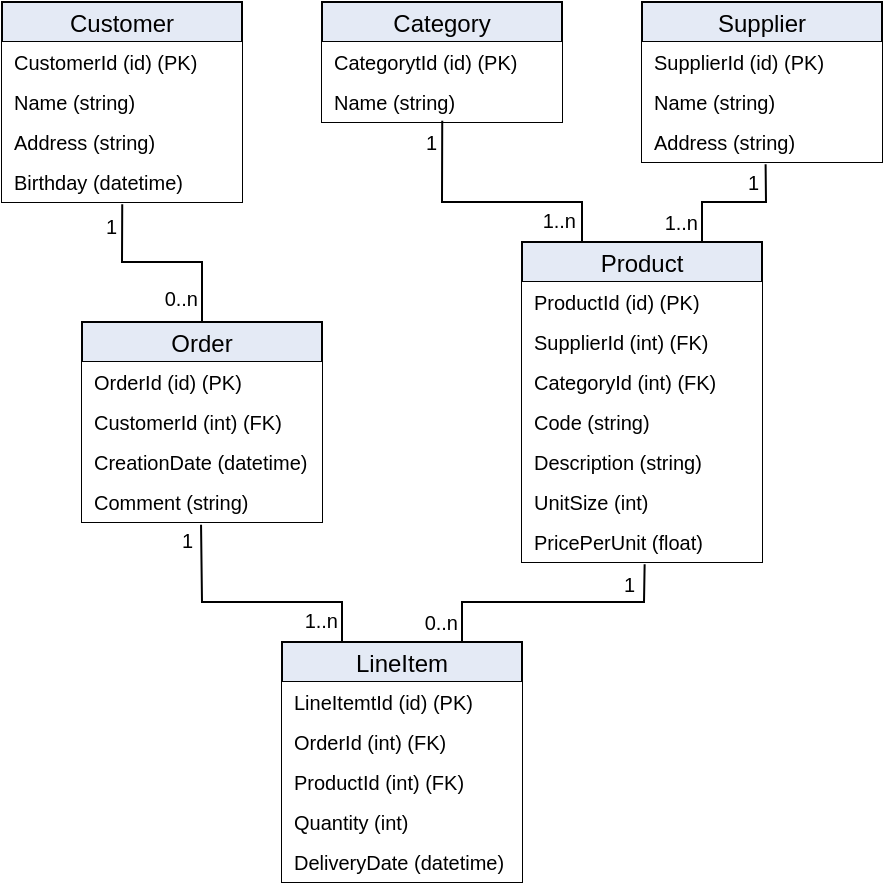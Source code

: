 <mxfile version="17.4.5" type="device"><diagram id="R2lEEEUBdFMjLlhIrx00" name="Page-1"><mxGraphModel dx="862" dy="475" grid="1" gridSize="10" guides="1" tooltips="1" connect="1" arrows="1" fold="1" page="1" pageScale="1" pageWidth="850" pageHeight="1100" math="0" shadow="0" extFonts="Permanent Marker^https://fonts.googleapis.com/css?family=Permanent+Marker"><root><mxCell id="0"/><mxCell id="1" parent="0"/><mxCell id="Bzs8nfibaLMPDngO-iCo-18" value="Product" style="swimlane;fontStyle=0;childLayout=stackLayout;horizontal=1;startSize=20;horizontalStack=0;resizeParent=1;resizeParentMax=0;resizeLast=0;collapsible=1;marginBottom=0;fillColor=#E4EAF5;" parent="1" vertex="1"><mxGeometry x="500" y="240" width="120" height="160" as="geometry"/></mxCell><mxCell id="Bzs8nfibaLMPDngO-iCo-31" value="ProductId (id) (PK)" style="text;strokeColor=none;fillColor=#FFFFFF;align=left;verticalAlign=middle;spacingLeft=4;spacingRight=4;overflow=hidden;points=[[0,0.5],[1,0.5]];portConstraint=eastwest;rotatable=0;fontSize=10;" parent="Bzs8nfibaLMPDngO-iCo-18" vertex="1"><mxGeometry y="20" width="120" height="20" as="geometry"/></mxCell><mxCell id="Bzs8nfibaLMPDngO-iCo-32" value="SupplierId (int) (FK)" style="text;strokeColor=none;fillColor=#FFFFFF;align=left;verticalAlign=middle;spacingLeft=4;spacingRight=4;overflow=hidden;points=[[0,0.5],[1,0.5]];portConstraint=eastwest;rotatable=0;fontSize=10;" parent="Bzs8nfibaLMPDngO-iCo-18" vertex="1"><mxGeometry y="40" width="120" height="20" as="geometry"/></mxCell><mxCell id="Bzs8nfibaLMPDngO-iCo-25" value="CategoryId (int) (FK)" style="text;strokeColor=none;fillColor=#FFFFFF;align=left;verticalAlign=middle;spacingLeft=4;spacingRight=4;overflow=hidden;points=[[0,0.5],[1,0.5]];portConstraint=eastwest;rotatable=0;fontSize=10;" parent="Bzs8nfibaLMPDngO-iCo-18" vertex="1"><mxGeometry y="60" width="120" height="20" as="geometry"/></mxCell><mxCell id="Bzs8nfibaLMPDngO-iCo-26" value="Code (string)" style="text;strokeColor=none;fillColor=#FFFFFF;align=left;verticalAlign=middle;spacingLeft=4;spacingRight=4;overflow=hidden;points=[[0,0.5],[1,0.5]];portConstraint=eastwest;rotatable=0;fontSize=10;" parent="Bzs8nfibaLMPDngO-iCo-18" vertex="1"><mxGeometry y="80" width="120" height="20" as="geometry"/></mxCell><mxCell id="Bzs8nfibaLMPDngO-iCo-27" value="Description (string)" style="text;strokeColor=none;fillColor=#FFFFFF;align=left;verticalAlign=middle;spacingLeft=4;spacingRight=4;overflow=hidden;points=[[0,0.5],[1,0.5]];portConstraint=eastwest;rotatable=0;fontSize=10;" parent="Bzs8nfibaLMPDngO-iCo-18" vertex="1"><mxGeometry y="100" width="120" height="20" as="geometry"/></mxCell><mxCell id="Bzs8nfibaLMPDngO-iCo-28" value="UnitSize (int)" style="text;strokeColor=none;fillColor=#FFFFFF;align=left;verticalAlign=middle;spacingLeft=4;spacingRight=4;overflow=hidden;points=[[0,0.5],[1,0.5]];portConstraint=eastwest;rotatable=0;fontSize=10;" parent="Bzs8nfibaLMPDngO-iCo-18" vertex="1"><mxGeometry y="120" width="120" height="20" as="geometry"/></mxCell><mxCell id="Bzs8nfibaLMPDngO-iCo-29" value="PricePerUnit (float)" style="text;strokeColor=none;fillColor=#FFFFFF;align=left;verticalAlign=middle;spacingLeft=4;spacingRight=4;overflow=hidden;points=[[0,0.5],[1,0.5]];portConstraint=eastwest;rotatable=0;fontSize=10;" parent="Bzs8nfibaLMPDngO-iCo-18" vertex="1"><mxGeometry y="140" width="120" height="20" as="geometry"/></mxCell><mxCell id="Bzs8nfibaLMPDngO-iCo-37" value="Order" style="swimlane;fontStyle=0;childLayout=stackLayout;horizontal=1;startSize=20;horizontalStack=0;resizeParent=1;resizeParentMax=0;resizeLast=0;collapsible=1;marginBottom=0;fillColor=#E4EAF5;" parent="1" vertex="1"><mxGeometry x="280" y="280" width="120" height="100" as="geometry"/></mxCell><mxCell id="Bzs8nfibaLMPDngO-iCo-38" value="OrderId (id) (PK)" style="text;strokeColor=none;fillColor=#FFFFFF;align=left;verticalAlign=middle;spacingLeft=4;spacingRight=4;overflow=hidden;points=[[0,0.5],[1,0.5]];portConstraint=eastwest;rotatable=0;fontSize=10;" parent="Bzs8nfibaLMPDngO-iCo-37" vertex="1"><mxGeometry y="20" width="120" height="20" as="geometry"/></mxCell><mxCell id="Bzs8nfibaLMPDngO-iCo-39" value="CustomerId (int) (FK)" style="text;strokeColor=none;fillColor=#FFFFFF;align=left;verticalAlign=middle;spacingLeft=4;spacingRight=4;overflow=hidden;points=[[0,0.5],[1,0.5]];portConstraint=eastwest;rotatable=0;fontSize=10;" parent="Bzs8nfibaLMPDngO-iCo-37" vertex="1"><mxGeometry y="40" width="120" height="20" as="geometry"/></mxCell><mxCell id="Bzs8nfibaLMPDngO-iCo-40" value="CreationDate (datetime)" style="text;strokeColor=none;fillColor=#FFFFFF;align=left;verticalAlign=middle;spacingLeft=4;spacingRight=4;overflow=hidden;points=[[0,0.5],[1,0.5]];portConstraint=eastwest;rotatable=0;fontSize=10;" parent="Bzs8nfibaLMPDngO-iCo-37" vertex="1"><mxGeometry y="60" width="120" height="20" as="geometry"/></mxCell><mxCell id="Bzs8nfibaLMPDngO-iCo-41" value="Comment (string)" style="text;strokeColor=none;fillColor=#FFFFFF;align=left;verticalAlign=middle;spacingLeft=4;spacingRight=4;overflow=hidden;points=[[0,0.5],[1,0.5]];portConstraint=eastwest;rotatable=0;fontSize=10;" parent="Bzs8nfibaLMPDngO-iCo-37" vertex="1"><mxGeometry y="80" width="120" height="20" as="geometry"/></mxCell><mxCell id="Bzs8nfibaLMPDngO-iCo-45" value="Customer" style="swimlane;fontStyle=0;childLayout=stackLayout;horizontal=1;startSize=20;horizontalStack=0;resizeParent=1;resizeParentMax=0;resizeLast=0;collapsible=1;marginBottom=0;fillColor=#E4EAF5;" parent="1" vertex="1"><mxGeometry x="240" y="120" width="120" height="100" as="geometry"/></mxCell><mxCell id="Bzs8nfibaLMPDngO-iCo-46" value="CustomerId (id) (PK)" style="text;strokeColor=none;fillColor=#FFFFFF;align=left;verticalAlign=middle;spacingLeft=4;spacingRight=4;overflow=hidden;points=[[0,0.5],[1,0.5]];portConstraint=eastwest;rotatable=0;fontSize=10;" parent="Bzs8nfibaLMPDngO-iCo-45" vertex="1"><mxGeometry y="20" width="120" height="20" as="geometry"/></mxCell><mxCell id="Bzs8nfibaLMPDngO-iCo-48" value="Name (string)" style="text;strokeColor=none;fillColor=#FFFFFF;align=left;verticalAlign=middle;spacingLeft=4;spacingRight=4;overflow=hidden;points=[[0,0.5],[1,0.5]];portConstraint=eastwest;rotatable=0;fontSize=10;" parent="Bzs8nfibaLMPDngO-iCo-45" vertex="1"><mxGeometry y="40" width="120" height="20" as="geometry"/></mxCell><mxCell id="Bzs8nfibaLMPDngO-iCo-49" value="Address (string)" style="text;strokeColor=none;fillColor=#FFFFFF;align=left;verticalAlign=middle;spacingLeft=4;spacingRight=4;overflow=hidden;points=[[0,0.5],[1,0.5]];portConstraint=eastwest;rotatable=0;fontSize=10;" parent="Bzs8nfibaLMPDngO-iCo-45" vertex="1"><mxGeometry y="60" width="120" height="20" as="geometry"/></mxCell><mxCell id="Bzs8nfibaLMPDngO-iCo-50" value="Birthday (datetime)" style="text;strokeColor=none;fillColor=#FFFFFF;align=left;verticalAlign=middle;spacingLeft=4;spacingRight=4;overflow=hidden;points=[[0,0.5],[1,0.5]];portConstraint=eastwest;rotatable=0;fontSize=10;" parent="Bzs8nfibaLMPDngO-iCo-45" vertex="1"><mxGeometry y="80" width="120" height="20" as="geometry"/></mxCell><mxCell id="Bzs8nfibaLMPDngO-iCo-53" value="LineItem" style="swimlane;fontStyle=0;childLayout=stackLayout;horizontal=1;startSize=20;horizontalStack=0;resizeParent=1;resizeParentMax=0;resizeLast=0;collapsible=1;marginBottom=0;fillColor=#E4EAF5;" parent="1" vertex="1"><mxGeometry x="380" y="440" width="120" height="120" as="geometry"/></mxCell><mxCell id="Bzs8nfibaLMPDngO-iCo-54" value="LineItemtId (id) (PK)" style="text;strokeColor=none;fillColor=#FFFFFF;align=left;verticalAlign=middle;spacingLeft=4;spacingRight=4;overflow=hidden;points=[[0,0.5],[1,0.5]];portConstraint=eastwest;rotatable=0;fontSize=10;" parent="Bzs8nfibaLMPDngO-iCo-53" vertex="1"><mxGeometry y="20" width="120" height="20" as="geometry"/></mxCell><mxCell id="Bzs8nfibaLMPDngO-iCo-55" value="OrderId (int) (FK)" style="text;strokeColor=none;fillColor=#FFFFFF;align=left;verticalAlign=middle;spacingLeft=4;spacingRight=4;overflow=hidden;points=[[0,0.5],[1,0.5]];portConstraint=eastwest;rotatable=0;fontSize=10;" parent="Bzs8nfibaLMPDngO-iCo-53" vertex="1"><mxGeometry y="40" width="120" height="20" as="geometry"/></mxCell><mxCell id="Bzs8nfibaLMPDngO-iCo-56" value="ProductId (int) (FK)" style="text;strokeColor=none;fillColor=#FFFFFF;align=left;verticalAlign=middle;spacingLeft=4;spacingRight=4;overflow=hidden;points=[[0,0.5],[1,0.5]];portConstraint=eastwest;rotatable=0;fontSize=10;" parent="Bzs8nfibaLMPDngO-iCo-53" vertex="1"><mxGeometry y="60" width="120" height="20" as="geometry"/></mxCell><mxCell id="Bzs8nfibaLMPDngO-iCo-57" value="Quantity (int)" style="text;strokeColor=none;fillColor=#FFFFFF;align=left;verticalAlign=middle;spacingLeft=4;spacingRight=4;overflow=hidden;points=[[0,0.5],[1,0.5]];portConstraint=eastwest;rotatable=0;fontSize=10;" parent="Bzs8nfibaLMPDngO-iCo-53" vertex="1"><mxGeometry y="80" width="120" height="20" as="geometry"/></mxCell><mxCell id="Bzs8nfibaLMPDngO-iCo-58" value="DeliveryDate (datetime)" style="text;strokeColor=none;fillColor=#FFFFFF;align=left;verticalAlign=middle;spacingLeft=4;spacingRight=4;overflow=hidden;points=[[0,0.5],[1,0.5]];portConstraint=eastwest;rotatable=0;fontSize=10;" parent="Bzs8nfibaLMPDngO-iCo-53" vertex="1"><mxGeometry y="100" width="120" height="20" as="geometry"/></mxCell><mxCell id="Bzs8nfibaLMPDngO-iCo-61" value="Category" style="swimlane;fontStyle=0;childLayout=stackLayout;horizontal=1;startSize=20;horizontalStack=0;resizeParent=1;resizeParentMax=0;resizeLast=0;collapsible=1;marginBottom=0;fillColor=#E4EAF5;" parent="1" vertex="1"><mxGeometry x="400" y="120" width="120" height="60" as="geometry"/></mxCell><mxCell id="Bzs8nfibaLMPDngO-iCo-62" value="CategorytId (id) (PK)" style="text;strokeColor=none;fillColor=#FFFFFF;align=left;verticalAlign=middle;spacingLeft=4;spacingRight=4;overflow=hidden;points=[[0,0.5],[1,0.5]];portConstraint=eastwest;rotatable=0;fontSize=10;" parent="Bzs8nfibaLMPDngO-iCo-61" vertex="1"><mxGeometry y="20" width="120" height="20" as="geometry"/></mxCell><mxCell id="Bzs8nfibaLMPDngO-iCo-63" value="Name (string)" style="text;strokeColor=none;fillColor=#FFFFFF;align=left;verticalAlign=middle;spacingLeft=4;spacingRight=4;overflow=hidden;points=[[0,0.5],[1,0.5]];portConstraint=eastwest;rotatable=0;fontSize=10;" parent="Bzs8nfibaLMPDngO-iCo-61" vertex="1"><mxGeometry y="40" width="120" height="20" as="geometry"/></mxCell><mxCell id="Bzs8nfibaLMPDngO-iCo-67" value="Supplier" style="swimlane;fontStyle=0;childLayout=stackLayout;horizontal=1;startSize=20;horizontalStack=0;resizeParent=1;resizeParentMax=0;resizeLast=0;collapsible=1;marginBottom=0;fillColor=#E4EAF5;" parent="1" vertex="1"><mxGeometry x="560" y="120" width="120" height="80" as="geometry"/></mxCell><mxCell id="Bzs8nfibaLMPDngO-iCo-68" value="SupplierId (id) (PK)" style="text;strokeColor=none;fillColor=#FFFFFF;align=left;verticalAlign=middle;spacingLeft=4;spacingRight=4;overflow=hidden;points=[[0,0.5],[1,0.5]];portConstraint=eastwest;rotatable=0;fontSize=10;" parent="Bzs8nfibaLMPDngO-iCo-67" vertex="1"><mxGeometry y="20" width="120" height="20" as="geometry"/></mxCell><mxCell id="Bzs8nfibaLMPDngO-iCo-69" value="Name (string)" style="text;strokeColor=none;fillColor=#FFFFFF;align=left;verticalAlign=middle;spacingLeft=4;spacingRight=4;overflow=hidden;points=[[0,0.5],[1,0.5]];portConstraint=eastwest;rotatable=0;fontSize=10;" parent="Bzs8nfibaLMPDngO-iCo-67" vertex="1"><mxGeometry y="40" width="120" height="20" as="geometry"/></mxCell><mxCell id="Bzs8nfibaLMPDngO-iCo-70" value="Address (string)" style="text;strokeColor=none;fillColor=#FFFFFF;align=left;verticalAlign=middle;spacingLeft=4;spacingRight=4;overflow=hidden;points=[[0,0.5],[1,0.5]];portConstraint=eastwest;rotatable=0;fontSize=10;" parent="Bzs8nfibaLMPDngO-iCo-67" vertex="1"><mxGeometry y="60" width="120" height="20" as="geometry"/></mxCell><mxCell id="Bzs8nfibaLMPDngO-iCo-73" value="" style="endArrow=none;html=1;rounded=0;fontSize=10;endFill=0;exitX=0.501;exitY=0.971;exitDx=0;exitDy=0;entryX=0.25;entryY=0;entryDx=0;entryDy=0;exitPerimeter=0;" parent="1" source="Bzs8nfibaLMPDngO-iCo-63" target="Bzs8nfibaLMPDngO-iCo-18" edge="1"><mxGeometry relative="1" as="geometry"><mxPoint x="350" y="310" as="sourcePoint"/><mxPoint x="510" y="310" as="targetPoint"/><Array as="points"><mxPoint x="460" y="220"/><mxPoint x="530" y="220"/></Array></mxGeometry></mxCell><mxCell id="Bzs8nfibaLMPDngO-iCo-75" value="1" style="edgeLabel;resizable=0;html=1;align=left;verticalAlign=bottom;fontSize=10;labelBackgroundColor=none;" parent="Bzs8nfibaLMPDngO-iCo-73" connectable="0" vertex="1"><mxGeometry x="-1" relative="1" as="geometry"><mxPoint x="-10" y="19" as="offset"/></mxGeometry></mxCell><mxCell id="Bzs8nfibaLMPDngO-iCo-76" value="1..n" style="edgeLabel;resizable=0;html=1;align=right;verticalAlign=bottom;fontSize=10;labelBackgroundColor=none;" parent="Bzs8nfibaLMPDngO-iCo-73" connectable="0" vertex="1"><mxGeometry x="1" relative="1" as="geometry"><mxPoint x="-3" y="-2" as="offset"/></mxGeometry></mxCell><mxCell id="Bzs8nfibaLMPDngO-iCo-77" value="" style="endArrow=none;html=1;rounded=0;fontSize=10;endFill=0;exitX=0.515;exitY=1.057;exitDx=0;exitDy=0;entryX=0.75;entryY=0;entryDx=0;entryDy=0;exitPerimeter=0;" parent="1" source="Bzs8nfibaLMPDngO-iCo-70" target="Bzs8nfibaLMPDngO-iCo-18" edge="1"><mxGeometry relative="1" as="geometry"><mxPoint x="400" y="190" as="sourcePoint"/><mxPoint x="480" y="310" as="targetPoint"/><Array as="points"><mxPoint x="622" y="220"/><mxPoint x="590" y="220"/></Array></mxGeometry></mxCell><mxCell id="Bzs8nfibaLMPDngO-iCo-78" value="1" style="edgeLabel;resizable=0;html=1;align=left;verticalAlign=bottom;fontSize=10;labelBackgroundColor=none;" parent="Bzs8nfibaLMPDngO-iCo-77" connectable="0" vertex="1"><mxGeometry x="-1" relative="1" as="geometry"><mxPoint x="-11" y="17" as="offset"/></mxGeometry></mxCell><mxCell id="Bzs8nfibaLMPDngO-iCo-79" value="1..n" style="edgeLabel;resizable=0;html=1;align=right;verticalAlign=bottom;fontSize=10;labelBackgroundColor=none;" parent="Bzs8nfibaLMPDngO-iCo-77" connectable="0" vertex="1"><mxGeometry x="1" relative="1" as="geometry"><mxPoint x="-2" y="-2" as="offset"/></mxGeometry></mxCell><mxCell id="Bzs8nfibaLMPDngO-iCo-80" value="" style="endArrow=none;html=1;rounded=0;fontSize=10;endFill=0;exitX=0.501;exitY=1.057;exitDx=0;exitDy=0;entryX=0.5;entryY=0;entryDx=0;entryDy=0;exitPerimeter=0;" parent="1" source="Bzs8nfibaLMPDngO-iCo-50" target="Bzs8nfibaLMPDngO-iCo-37" edge="1"><mxGeometry relative="1" as="geometry"><mxPoint x="410" y="160" as="sourcePoint"/><mxPoint x="170" y="280" as="targetPoint"/><Array as="points"><mxPoint x="300" y="250"/><mxPoint x="340" y="250"/></Array></mxGeometry></mxCell><mxCell id="Bzs8nfibaLMPDngO-iCo-81" value="1" style="edgeLabel;resizable=0;html=1;align=left;verticalAlign=bottom;fontSize=10;labelBackgroundColor=none;" parent="Bzs8nfibaLMPDngO-iCo-80" connectable="0" vertex="1"><mxGeometry x="-1" relative="1" as="geometry"><mxPoint x="-10" y="19" as="offset"/></mxGeometry></mxCell><mxCell id="Bzs8nfibaLMPDngO-iCo-82" value="0..n" style="edgeLabel;resizable=0;html=1;align=right;verticalAlign=bottom;fontSize=10;labelBackgroundColor=none;" parent="Bzs8nfibaLMPDngO-iCo-80" connectable="0" vertex="1"><mxGeometry x="1" relative="1" as="geometry"><mxPoint x="-2" y="-4" as="offset"/></mxGeometry></mxCell><mxCell id="Bzs8nfibaLMPDngO-iCo-83" value="" style="endArrow=none;html=1;rounded=0;fontSize=10;endFill=0;exitX=0.496;exitY=1.071;exitDx=0;exitDy=0;entryX=0.25;entryY=0;entryDx=0;entryDy=0;exitPerimeter=0;" parent="1" source="Bzs8nfibaLMPDngO-iCo-41" target="Bzs8nfibaLMPDngO-iCo-53" edge="1"><mxGeometry relative="1" as="geometry"><mxPoint x="470.12" y="189.42" as="sourcePoint"/><mxPoint x="540" y="270" as="targetPoint"/><Array as="points"><mxPoint x="340" y="420"/><mxPoint x="410" y="420"/></Array></mxGeometry></mxCell><mxCell id="Bzs8nfibaLMPDngO-iCo-84" value="1" style="edgeLabel;resizable=0;html=1;align=left;verticalAlign=bottom;fontSize=10;labelBackgroundColor=none;" parent="Bzs8nfibaLMPDngO-iCo-83" connectable="0" vertex="1"><mxGeometry x="-1" relative="1" as="geometry"><mxPoint x="-12" y="16" as="offset"/></mxGeometry></mxCell><mxCell id="Bzs8nfibaLMPDngO-iCo-85" value="1..n" style="edgeLabel;resizable=0;html=1;align=right;verticalAlign=bottom;fontSize=10;labelBackgroundColor=none;" parent="Bzs8nfibaLMPDngO-iCo-83" connectable="0" vertex="1"><mxGeometry x="1" relative="1" as="geometry"><mxPoint x="-2" y="-2" as="offset"/></mxGeometry></mxCell><mxCell id="Bzs8nfibaLMPDngO-iCo-86" value="" style="endArrow=none;html=1;rounded=0;fontSize=10;endFill=0;exitX=0.511;exitY=1.057;exitDx=0;exitDy=0;entryX=0.75;entryY=0;entryDx=0;entryDy=0;exitPerimeter=0;" parent="1" source="Bzs8nfibaLMPDngO-iCo-29" target="Bzs8nfibaLMPDngO-iCo-53" edge="1"><mxGeometry relative="1" as="geometry"><mxPoint x="631.8" y="211.14" as="sourcePoint"/><mxPoint x="600" y="270" as="targetPoint"/><Array as="points"><mxPoint x="561" y="420"/><mxPoint x="470" y="420"/></Array></mxGeometry></mxCell><mxCell id="Bzs8nfibaLMPDngO-iCo-87" value="1" style="edgeLabel;resizable=0;html=1;align=left;verticalAlign=bottom;fontSize=10;labelBackgroundColor=none;" parent="Bzs8nfibaLMPDngO-iCo-86" connectable="0" vertex="1"><mxGeometry x="-1" relative="1" as="geometry"><mxPoint x="-12" y="18" as="offset"/></mxGeometry></mxCell><mxCell id="Bzs8nfibaLMPDngO-iCo-88" value="0..n" style="edgeLabel;resizable=0;html=1;align=right;verticalAlign=bottom;fontSize=10;labelBackgroundColor=none;" parent="Bzs8nfibaLMPDngO-iCo-86" connectable="0" vertex="1"><mxGeometry x="1" relative="1" as="geometry"><mxPoint x="-2" y="-2" as="offset"/></mxGeometry></mxCell></root></mxGraphModel></diagram></mxfile>